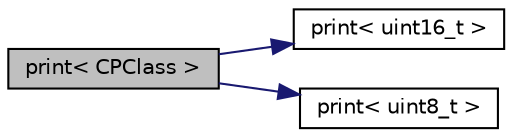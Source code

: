 digraph "print&lt; CPClass &gt;"
{
 // LATEX_PDF_SIZE
  edge [fontname="Helvetica",fontsize="10",labelfontname="Helvetica",labelfontsize="10"];
  node [fontname="Helvetica",fontsize="10",shape=record];
  rankdir="LR";
  Node1 [label="print\< CPClass \>",height=0.2,width=0.4,color="black", fillcolor="grey75", style="filled", fontcolor="black",tooltip=" "];
  Node1 -> Node2 [color="midnightblue",fontsize="10",style="solid"];
  Node2 [label="print\< uint16_t \>",height=0.2,width=0.4,color="black", fillcolor="white", style="filled",URL="$_tipos_8cpp.html#acf40d8a5ff2ee0e5bb42b2be35e1dcd1",tooltip=" "];
  Node1 -> Node3 [color="midnightblue",fontsize="10",style="solid"];
  Node3 [label="print\< uint8_t \>",height=0.2,width=0.4,color="black", fillcolor="white", style="filled",URL="$_tipos_8cpp.html#a78e725d6aa1a4bb1b3d26e4dafe5e059",tooltip=" "];
}
